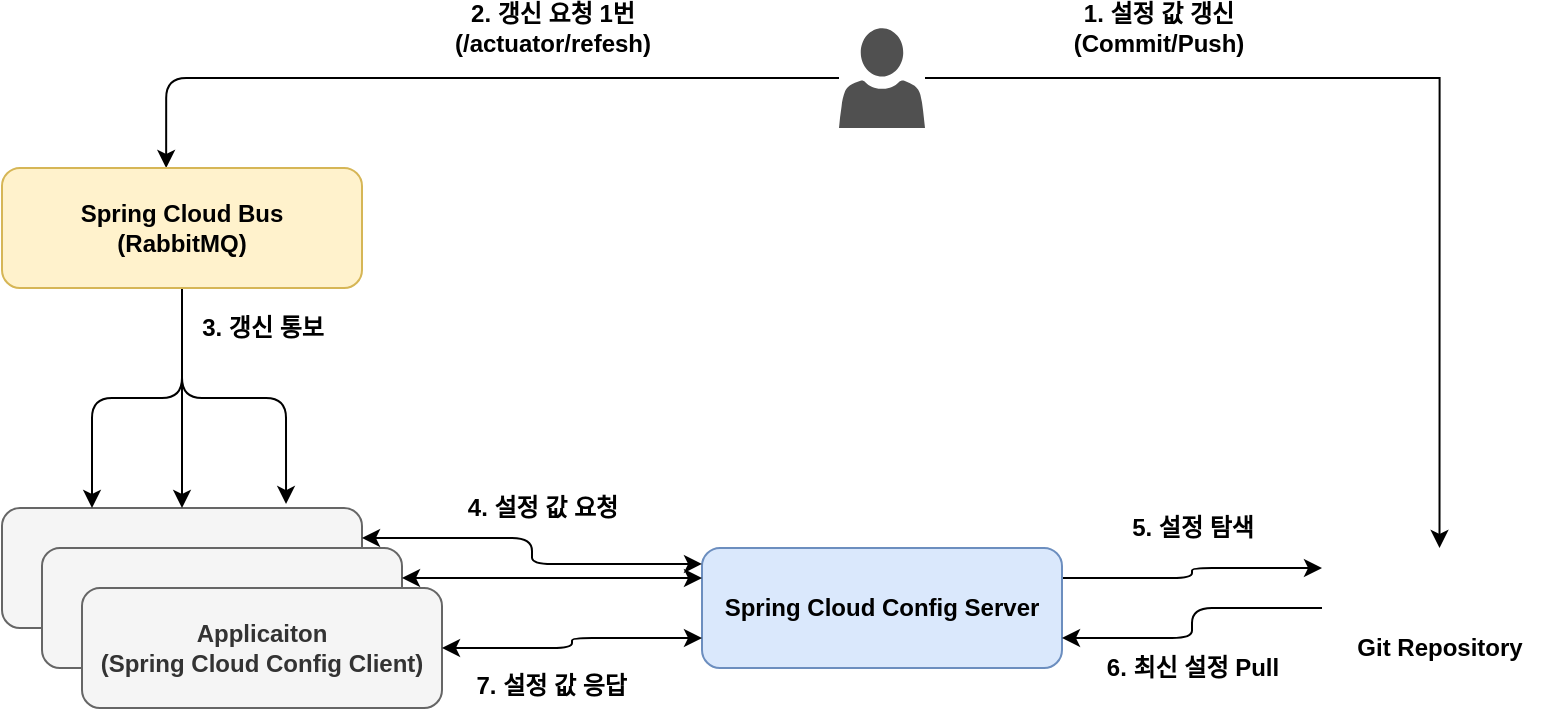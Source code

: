 <mxfile version="14.9.2" type="github">
  <diagram id="z3gh77jGO4xXiB-XP6Hk" name="Page-1">
    <mxGraphModel dx="1300" dy="752" grid="1" gridSize="10" guides="1" tooltips="1" connect="1" arrows="1" fold="1" page="1" pageScale="1" pageWidth="827" pageHeight="1169" math="0" shadow="0">
      <root>
        <mxCell id="0" />
        <mxCell id="1" parent="0" />
        <mxCell id="Uy4Gkt37UgxNFPt20YPH-7" value="" style="group" vertex="1" connectable="0" parent="1">
          <mxGeometry x="-60" y="110" width="777.52" height="340" as="geometry" />
        </mxCell>
        <mxCell id="ENWBabSdbnt1WeymbpNv-3" value="" style="group" parent="Uy4Gkt37UgxNFPt20YPH-7" vertex="1" connectable="0">
          <mxGeometry x="660" y="260" width="117.52" height="60" as="geometry" />
        </mxCell>
        <mxCell id="ENWBabSdbnt1WeymbpNv-1" value="" style="shape=image;imageAspect=0;aspect=fixed;verticalLabelPosition=bottom;verticalAlign=top;image=https://git-scm.com/images/logos/2color-lightbg@2x.png;" parent="ENWBabSdbnt1WeymbpNv-3" vertex="1">
          <mxGeometry width="117.52" height="40" as="geometry" />
        </mxCell>
        <mxCell id="ENWBabSdbnt1WeymbpNv-2" value="&lt;b&gt;Git Repository&lt;/b&gt;" style="text;html=1;strokeColor=none;fillColor=none;align=center;verticalAlign=middle;whiteSpace=wrap;rounded=0;" parent="ENWBabSdbnt1WeymbpNv-3" vertex="1">
          <mxGeometry x="13.76" y="40" width="90" height="20" as="geometry" />
        </mxCell>
        <mxCell id="ENWBabSdbnt1WeymbpNv-18" style="edgeStyle=orthogonalEdgeStyle;rounded=0;orthogonalLoop=1;jettySize=auto;html=1;entryX=0.5;entryY=0;entryDx=0;entryDy=0;" parent="Uy4Gkt37UgxNFPt20YPH-7" source="ENWBabSdbnt1WeymbpNv-5" target="ENWBabSdbnt1WeymbpNv-1" edge="1">
          <mxGeometry as="geometry" />
        </mxCell>
        <mxCell id="ENWBabSdbnt1WeymbpNv-23" value="&lt;b&gt;&lt;font style=&quot;font-size: 12px&quot;&gt;1. 설정 값 갱신&lt;br&gt;(Commit/Push)&lt;/font&gt;&lt;/b&gt;" style="edgeLabel;html=1;align=center;verticalAlign=middle;resizable=0;points=[];" parent="ENWBabSdbnt1WeymbpNv-18" vertex="1" connectable="0">
          <mxGeometry x="-0.527" y="2" relative="1" as="geometry">
            <mxPoint y="-23" as="offset" />
          </mxGeometry>
        </mxCell>
        <mxCell id="ENWBabSdbnt1WeymbpNv-5" value="" style="pointerEvents=1;shadow=0;dashed=0;html=1;strokeColor=none;labelPosition=center;verticalLabelPosition=bottom;verticalAlign=top;align=center;fillColor=#505050;shape=mxgraph.mscae.intune.account_portal" parent="Uy4Gkt37UgxNFPt20YPH-7" vertex="1">
          <mxGeometry x="418.5" width="43" height="50" as="geometry" />
        </mxCell>
        <mxCell id="ENWBabSdbnt1WeymbpNv-20" style="edgeStyle=orthogonalEdgeStyle;rounded=1;orthogonalLoop=1;jettySize=auto;html=1;exitX=1;exitY=0.25;exitDx=0;exitDy=0;entryX=0;entryY=0.25;entryDx=0;entryDy=0;" parent="Uy4Gkt37UgxNFPt20YPH-7" source="ENWBabSdbnt1WeymbpNv-15" target="ENWBabSdbnt1WeymbpNv-1" edge="1">
          <mxGeometry as="geometry" />
        </mxCell>
        <mxCell id="ENWBabSdbnt1WeymbpNv-15" value="&lt;b&gt;Spring Cloud Config Server&lt;/b&gt;" style="rounded=1;whiteSpace=wrap;html=1;fillColor=#dae8fc;strokeColor=#6c8ebf;" parent="Uy4Gkt37UgxNFPt20YPH-7" vertex="1">
          <mxGeometry x="350" y="260" width="180" height="60" as="geometry" />
        </mxCell>
        <mxCell id="ENWBabSdbnt1WeymbpNv-16" value="" style="group;" parent="Uy4Gkt37UgxNFPt20YPH-7" vertex="1" connectable="0">
          <mxGeometry y="240" width="220" height="100" as="geometry" />
        </mxCell>
        <mxCell id="ENWBabSdbnt1WeymbpNv-8" value="" style="rounded=1;whiteSpace=wrap;html=1;fillColor=#f5f5f5;strokeColor=#666666;fontColor=#333333;" parent="ENWBabSdbnt1WeymbpNv-16" vertex="1">
          <mxGeometry width="180" height="60" as="geometry" />
        </mxCell>
        <mxCell id="ENWBabSdbnt1WeymbpNv-9" value="" style="rounded=1;whiteSpace=wrap;html=1;fillColor=#f5f5f5;strokeColor=#666666;fontColor=#333333;" parent="ENWBabSdbnt1WeymbpNv-16" vertex="1">
          <mxGeometry x="20" y="20" width="180" height="60" as="geometry" />
        </mxCell>
        <mxCell id="ENWBabSdbnt1WeymbpNv-10" value="&lt;b&gt;Applicaiton&lt;br&gt;(Spring Cloud Config Client)&lt;/b&gt;" style="rounded=1;whiteSpace=wrap;html=1;fillColor=#f5f5f5;strokeColor=#666666;fontColor=#333333;" parent="ENWBabSdbnt1WeymbpNv-16" vertex="1">
          <mxGeometry x="40" y="40" width="180" height="60" as="geometry" />
        </mxCell>
        <mxCell id="ENWBabSdbnt1WeymbpNv-22" style="edgeStyle=orthogonalEdgeStyle;rounded=1;orthogonalLoop=1;jettySize=auto;html=1;entryX=1;entryY=0.75;entryDx=0;entryDy=0;" parent="Uy4Gkt37UgxNFPt20YPH-7" source="ENWBabSdbnt1WeymbpNv-1" target="ENWBabSdbnt1WeymbpNv-15" edge="1">
          <mxGeometry as="geometry">
            <Array as="points">
              <mxPoint x="595" y="290" />
              <mxPoint x="595" y="305" />
            </Array>
          </mxGeometry>
        </mxCell>
        <mxCell id="ENWBabSdbnt1WeymbpNv-29" style="edgeStyle=orthogonalEdgeStyle;rounded=1;orthogonalLoop=1;jettySize=auto;html=1;exitX=1;exitY=0.25;exitDx=0;exitDy=0;entryX=0;entryY=0.25;entryDx=0;entryDy=0;startArrow=classic;startFill=1;" parent="Uy4Gkt37UgxNFPt20YPH-7" source="ENWBabSdbnt1WeymbpNv-9" target="ENWBabSdbnt1WeymbpNv-15" edge="1">
          <mxGeometry as="geometry" />
        </mxCell>
        <mxCell id="ENWBabSdbnt1WeymbpNv-26" style="edgeStyle=orthogonalEdgeStyle;rounded=1;orthogonalLoop=1;jettySize=auto;html=1;entryX=0.456;entryY=0;entryDx=0;entryDy=0;entryPerimeter=0;" parent="Uy4Gkt37UgxNFPt20YPH-7" source="ENWBabSdbnt1WeymbpNv-5" target="Uy4Gkt37UgxNFPt20YPH-1" edge="1">
          <mxGeometry as="geometry" />
        </mxCell>
        <mxCell id="ENWBabSdbnt1WeymbpNv-27" value="&lt;b&gt;&lt;font style=&quot;font-size: 12px&quot;&gt;2. 갱신 요청 1번&lt;br&gt;(/actuator/refesh)&lt;/font&gt;&lt;/b&gt;" style="edgeLabel;html=1;align=center;verticalAlign=middle;resizable=0;points=[];" parent="ENWBabSdbnt1WeymbpNv-26" vertex="1" connectable="0">
          <mxGeometry x="-0.123" y="2" relative="1" as="geometry">
            <mxPoint x="23" y="-27" as="offset" />
          </mxGeometry>
        </mxCell>
        <mxCell id="ENWBabSdbnt1WeymbpNv-30" style="edgeStyle=orthogonalEdgeStyle;rounded=1;orthogonalLoop=1;jettySize=auto;html=1;exitX=1;exitY=0.25;exitDx=0;exitDy=0;entryX=0;entryY=0.133;entryDx=0;entryDy=0;entryPerimeter=0;startArrow=classic;startFill=1;" parent="Uy4Gkt37UgxNFPt20YPH-7" source="ENWBabSdbnt1WeymbpNv-8" target="ENWBabSdbnt1WeymbpNv-15" edge="1">
          <mxGeometry as="geometry" />
        </mxCell>
        <mxCell id="ENWBabSdbnt1WeymbpNv-32" value="&lt;b&gt;&lt;font style=&quot;font-size: 12px&quot;&gt;4. 설정 값 요청&lt;/font&gt;&lt;/b&gt;" style="edgeLabel;html=1;align=center;verticalAlign=middle;resizable=0;points=[];" parent="ENWBabSdbnt1WeymbpNv-30" vertex="1" connectable="0">
          <mxGeometry x="-0.202" y="4" relative="1" as="geometry">
            <mxPoint x="17" y="-11" as="offset" />
          </mxGeometry>
        </mxCell>
        <mxCell id="ENWBabSdbnt1WeymbpNv-28" style="rounded=1;orthogonalLoop=1;jettySize=auto;html=1;edgeStyle=orthogonalEdgeStyle;entryX=0;entryY=0.75;entryDx=0;entryDy=0;startArrow=classic;startFill=1;" parent="Uy4Gkt37UgxNFPt20YPH-7" source="ENWBabSdbnt1WeymbpNv-10" target="ENWBabSdbnt1WeymbpNv-15" edge="1">
          <mxGeometry as="geometry" />
        </mxCell>
        <mxCell id="ENWBabSdbnt1WeymbpNv-33" value="&lt;b&gt;5. 설정 탐색&lt;/b&gt;" style="text;html=1;align=center;verticalAlign=middle;resizable=0;points=[];autosize=1;strokeColor=none;" parent="Uy4Gkt37UgxNFPt20YPH-7" vertex="1">
          <mxGeometry x="555" y="240" width="80" height="20" as="geometry" />
        </mxCell>
        <mxCell id="ENWBabSdbnt1WeymbpNv-34" value="&lt;b&gt;6. 최신 설정 Pull&lt;/b&gt;" style="text;html=1;align=center;verticalAlign=middle;resizable=0;points=[];autosize=1;strokeColor=none;" parent="Uy4Gkt37UgxNFPt20YPH-7" vertex="1">
          <mxGeometry x="540" y="310" width="110" height="20" as="geometry" />
        </mxCell>
        <mxCell id="Uy4Gkt37UgxNFPt20YPH-2" style="edgeStyle=orthogonalEdgeStyle;rounded=1;orthogonalLoop=1;jettySize=auto;html=1;entryX=0.5;entryY=0;entryDx=0;entryDy=0;" edge="1" parent="Uy4Gkt37UgxNFPt20YPH-7" source="Uy4Gkt37UgxNFPt20YPH-1" target="ENWBabSdbnt1WeymbpNv-8">
          <mxGeometry relative="1" as="geometry" />
        </mxCell>
        <mxCell id="Uy4Gkt37UgxNFPt20YPH-4" style="edgeStyle=orthogonalEdgeStyle;rounded=1;orthogonalLoop=1;jettySize=auto;html=1;entryX=0.25;entryY=0;entryDx=0;entryDy=0;" edge="1" parent="Uy4Gkt37UgxNFPt20YPH-7" source="Uy4Gkt37UgxNFPt20YPH-1" target="ENWBabSdbnt1WeymbpNv-8">
          <mxGeometry relative="1" as="geometry" />
        </mxCell>
        <mxCell id="Uy4Gkt37UgxNFPt20YPH-5" style="edgeStyle=orthogonalEdgeStyle;rounded=1;orthogonalLoop=1;jettySize=auto;html=1;entryX=0.789;entryY=-0.033;entryDx=0;entryDy=0;entryPerimeter=0;" edge="1" parent="Uy4Gkt37UgxNFPt20YPH-7" source="Uy4Gkt37UgxNFPt20YPH-1" target="ENWBabSdbnt1WeymbpNv-8">
          <mxGeometry relative="1" as="geometry" />
        </mxCell>
        <mxCell id="Uy4Gkt37UgxNFPt20YPH-1" value="&lt;b&gt;Spring Cloud Bus&lt;br&gt;(RabbitMQ)&lt;br&gt;&lt;/b&gt;" style="rounded=1;whiteSpace=wrap;html=1;fillColor=#fff2cc;strokeColor=#d6b656;" vertex="1" parent="Uy4Gkt37UgxNFPt20YPH-7">
          <mxGeometry y="70" width="180" height="60" as="geometry" />
        </mxCell>
        <mxCell id="Uy4Gkt37UgxNFPt20YPH-3" value="&lt;b&gt;3. 갱신 통보&lt;/b&gt;" style="text;html=1;align=center;verticalAlign=middle;resizable=0;points=[];autosize=1;strokeColor=none;" vertex="1" parent="Uy4Gkt37UgxNFPt20YPH-7">
          <mxGeometry x="90" y="140" width="80" height="20" as="geometry" />
        </mxCell>
        <mxCell id="Uy4Gkt37UgxNFPt20YPH-6" value="&lt;b&gt;&lt;font style=&quot;font-size: 12px&quot;&gt;7. 설정 값 응답&amp;nbsp;&lt;/font&gt;&lt;/b&gt;" style="edgeLabel;html=1;align=center;verticalAlign=middle;resizable=0;points=[];" vertex="1" connectable="0" parent="Uy4Gkt37UgxNFPt20YPH-7">
          <mxGeometry x="280" y="260" as="geometry">
            <mxPoint x="-4" y="69" as="offset" />
          </mxGeometry>
        </mxCell>
      </root>
    </mxGraphModel>
  </diagram>
</mxfile>
